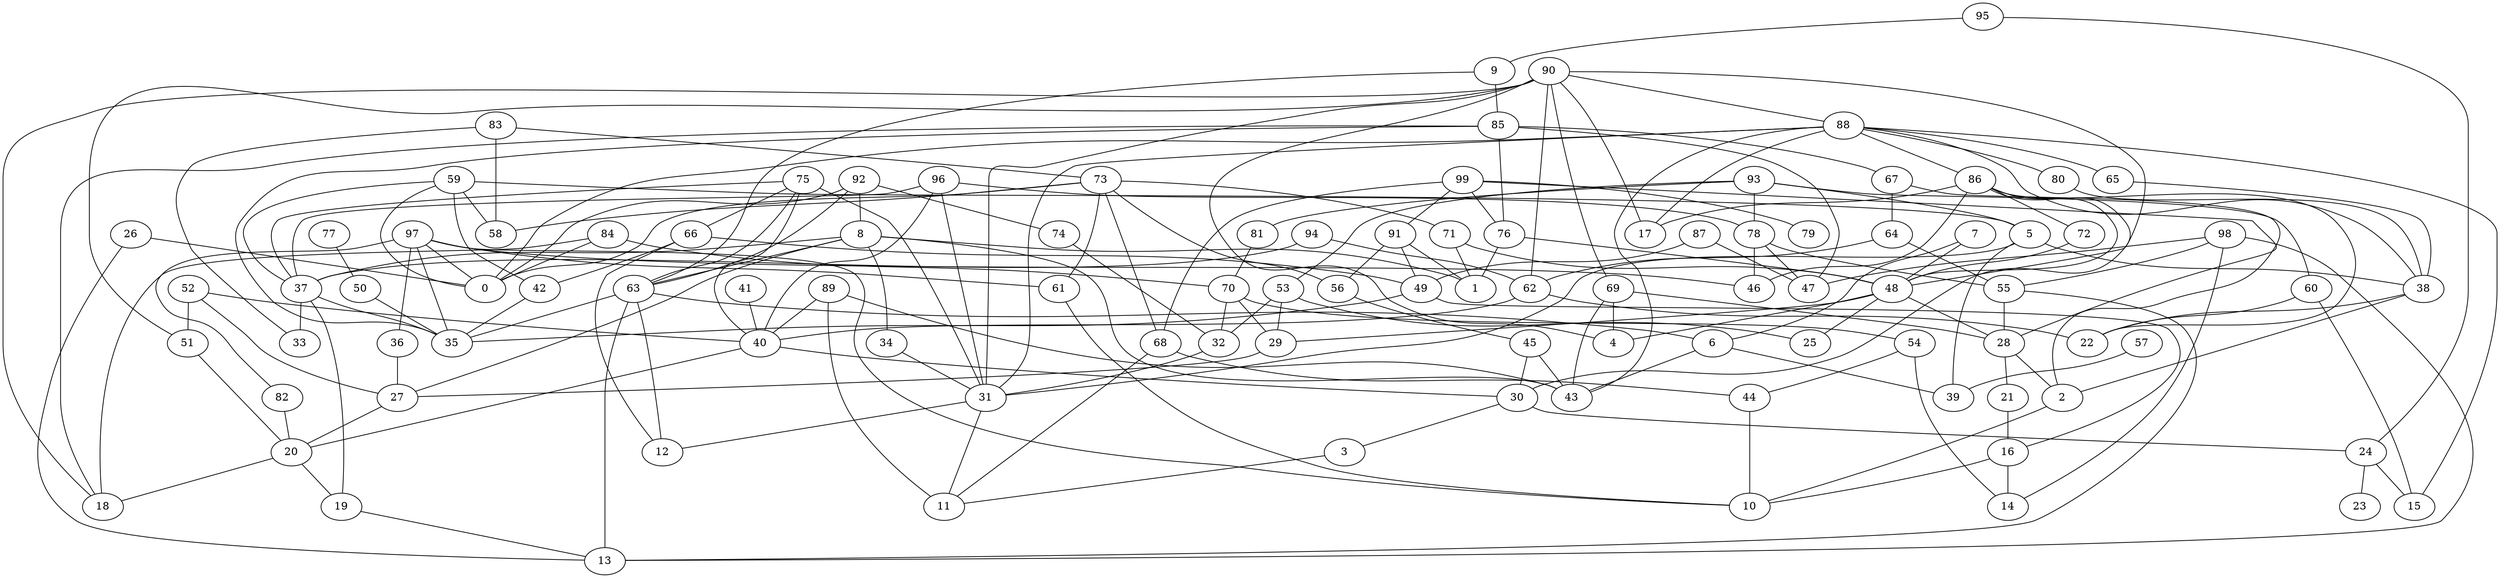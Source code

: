 digraph GG_graph {

subgraph G_graph {
edge [color = black]
"52" -> "27" [dir = none]
"24" -> "23" [dir = none]
"24" -> "15" [dir = none]
"21" -> "16" [dir = none]
"26" -> "0" [dir = none]
"78" -> "55" [dir = none]
"88" -> "86" [dir = none]
"88" -> "31" [dir = none]
"72" -> "48" [dir = none]
"77" -> "50" [dir = none]
"53" -> "29" [dir = none]
"98" -> "47" [dir = none]
"94" -> "37" [dir = none]
"84" -> "70" [dir = none]
"41" -> "40" [dir = none]
"71" -> "48" [dir = none]
"85" -> "47" [dir = none]
"85" -> "67" [dir = none]
"85" -> "35" [dir = none]
"6" -> "39" [dir = none]
"6" -> "43" [dir = none]
"63" -> "6" [dir = none]
"63" -> "35" [dir = none]
"63" -> "13" [dir = none]
"75" -> "66" [dir = none]
"75" -> "40" [dir = none]
"75" -> "37" [dir = none]
"75" -> "63" [dir = none]
"9" -> "63" [dir = none]
"93" -> "60" [dir = none]
"93" -> "5" [dir = none]
"92" -> "74" [dir = none]
"92" -> "8" [dir = none]
"91" -> "56" [dir = none]
"91" -> "1" [dir = none]
"91" -> "49" [dir = none]
"37" -> "33" [dir = none]
"87" -> "49" [dir = none]
"97" -> "82" [dir = none]
"97" -> "46" [dir = none]
"97" -> "36" [dir = none]
"97" -> "10" [dir = none]
"97" -> "35" [dir = none]
"57" -> "39" [dir = none]
"31" -> "11" [dir = none]
"3" -> "11" [dir = none]
"55" -> "13" [dir = none]
"49" -> "16" [dir = none]
"49" -> "35" [dir = none]
"80" -> "38" [dir = none]
"56" -> "45" [dir = none]
"40" -> "30" [dir = none]
"40" -> "20" [dir = none]
"5" -> "31" [dir = none]
"5" -> "38" [dir = none]
"29" -> "27" [dir = none]
"99" -> "28" [dir = none]
"99" -> "79" [dir = none]
"99" -> "68" [dir = none]
"99" -> "91" [dir = none]
"8" -> "34" [dir = none]
"8" -> "27" [dir = none]
"8" -> "63" [dir = none]
"83" -> "33" [dir = none]
"76" -> "48" [dir = none]
"32" -> "31" [dir = none]
"20" -> "19" [dir = none]
"81" -> "70" [dir = none]
"95" -> "9" [dir = none]
"90" -> "51" [dir = none]
"90" -> "18" [dir = none]
"90" -> "62" [dir = none]
"90" -> "69" [dir = none]
"90" -> "17" [dir = none]
"90" -> "31" [dir = none]
"48" -> "4" [dir = none]
"48" -> "25" [dir = none]
"48" -> "29" [dir = none]
"38" -> "2" [dir = none]
"38" -> "22" [dir = none]
"61" -> "10" [dir = none]
"7" -> "6" [dir = none]
"65" -> "38" [dir = none]
"60" -> "15" [dir = none]
"73" -> "0" [dir = none]
"73" -> "61" [dir = none]
"59" -> "58" [dir = none]
"59" -> "5" [dir = none]
"59" -> "37" [dir = none]
"67" -> "64" [dir = none]
"50" -> "35" [dir = none]
"66" -> "12" [dir = none]
"66" -> "42" [dir = none]
"70" -> "54" [dir = none]
"70" -> "29" [dir = none]
"89" -> "43" [dir = none]
"54" -> "44" [dir = none]
"54" -> "14" [dir = none]
"96" -> "31" [dir = none]
"59" -> "0" [dir = none]
"86" -> "17" [dir = none]
"45" -> "30" [dir = none]
"97" -> "0" [dir = none]
"90" -> "48" [dir = none]
"59" -> "42" [dir = none]
"86" -> "72" [dir = none]
"64" -> "55" [dir = none]
"37" -> "19" [dir = none]
"98" -> "14" [dir = none]
"98" -> "55" [dir = none]
"86" -> "48" [dir = none]
"53" -> "32" [dir = none]
"97" -> "61" [dir = none]
"73" -> "68" [dir = none]
"63" -> "12" [dir = none]
"8" -> "37" [dir = none]
"34" -> "31" [dir = none]
"96" -> "37" [dir = none]
"16" -> "10" [dir = none]
"8" -> "1" [dir = none]
"51" -> "20" [dir = none]
"64" -> "62" [dir = none]
"68" -> "44" [dir = none]
"5" -> "39" [dir = none]
"90" -> "4" [dir = none]
"28" -> "2" [dir = none]
"88" -> "15" [dir = none]
"30" -> "24" [dir = none]
"52" -> "51" [dir = none]
"85" -> "18" [dir = none]
"75" -> "31" [dir = none]
"66" -> "49" [dir = none]
"28" -> "21" [dir = none]
"69" -> "43" [dir = none]
"86" -> "22" [dir = none]
"92" -> "0" [dir = none]
"62" -> "22" [dir = none]
"88" -> "17" [dir = none]
"76" -> "1" [dir = none]
"60" -> "22" [dir = none]
"88" -> "65" [dir = none]
"88" -> "0" [dir = none]
"96" -> "40" [dir = none]
"93" -> "81" [dir = none]
"52" -> "40" [dir = none]
"19" -> "13" [dir = none]
"86" -> "30" [dir = none]
"88" -> "80" [dir = none]
"90" -> "88" [dir = none]
"83" -> "58" [dir = none]
"83" -> "73" [dir = none]
"82" -> "20" [dir = none]
"55" -> "28" [dir = none]
"20" -> "18" [dir = none]
"84" -> "0" [dir = none]
"89" -> "11" [dir = none]
"45" -> "43" [dir = none]
"30" -> "3" [dir = none]
"44" -> "10" [dir = none]
"27" -> "20" [dir = none]
"86" -> "46" [dir = none]
"69" -> "4" [dir = none]
"88" -> "43" [dir = none]
"42" -> "35" [dir = none]
"69" -> "28" [dir = none]
"85" -> "76" [dir = none]
"78" -> "47" [dir = none]
"68" -> "11" [dir = none]
"16" -> "14" [dir = none]
"7" -> "48" [dir = none]
"26" -> "13" [dir = none]
"73" -> "71" [dir = none]
"9" -> "85" [dir = none]
"74" -> "32" [dir = none]
"31" -> "12" [dir = none]
"36" -> "27" [dir = none]
"87" -> "47" [dir = none]
"99" -> "76" [dir = none]
"84" -> "18" [dir = none]
"94" -> "62" [dir = none]
"92" -> "63" [dir = none]
"62" -> "40" [dir = none]
"95" -> "24" [dir = none]
"73" -> "58" [dir = none]
"96" -> "78" [dir = none]
"88" -> "38" [dir = none]
"48" -> "28" [dir = none]
"8" -> "43" [dir = none]
"2" -> "10" [dir = none]
"78" -> "46" [dir = none]
"71" -> "1" [dir = none]
"89" -> "40" [dir = none]
"93" -> "78" [dir = none]
"93" -> "53" [dir = none]
"98" -> "13" [dir = none]
"53" -> "25" [dir = none]
"37" -> "35" [dir = none]
"73" -> "56" [dir = none]
"70" -> "32" [dir = none]
"67" -> "2" [dir = none]
}

}
